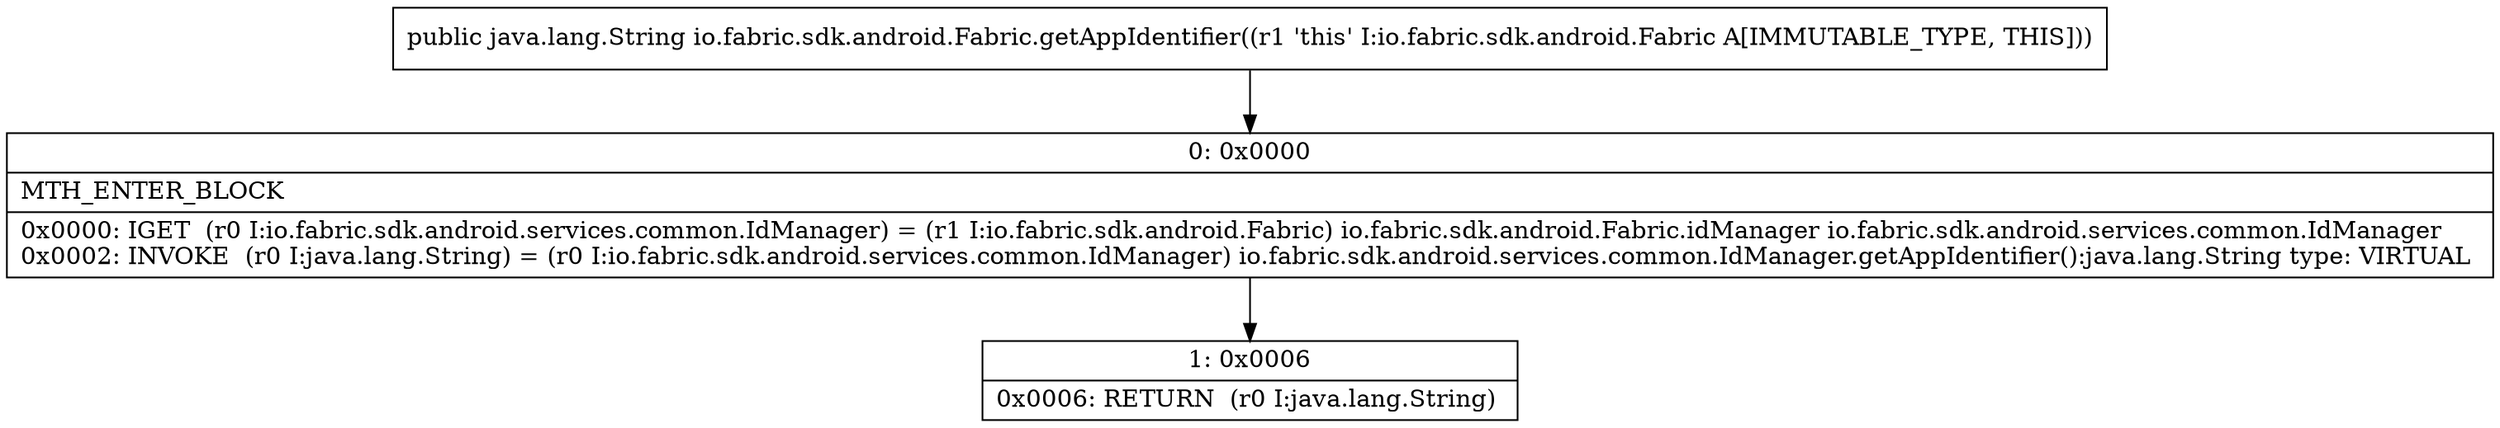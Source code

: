 digraph "CFG forio.fabric.sdk.android.Fabric.getAppIdentifier()Ljava\/lang\/String;" {
Node_0 [shape=record,label="{0\:\ 0x0000|MTH_ENTER_BLOCK\l|0x0000: IGET  (r0 I:io.fabric.sdk.android.services.common.IdManager) = (r1 I:io.fabric.sdk.android.Fabric) io.fabric.sdk.android.Fabric.idManager io.fabric.sdk.android.services.common.IdManager \l0x0002: INVOKE  (r0 I:java.lang.String) = (r0 I:io.fabric.sdk.android.services.common.IdManager) io.fabric.sdk.android.services.common.IdManager.getAppIdentifier():java.lang.String type: VIRTUAL \l}"];
Node_1 [shape=record,label="{1\:\ 0x0006|0x0006: RETURN  (r0 I:java.lang.String) \l}"];
MethodNode[shape=record,label="{public java.lang.String io.fabric.sdk.android.Fabric.getAppIdentifier((r1 'this' I:io.fabric.sdk.android.Fabric A[IMMUTABLE_TYPE, THIS])) }"];
MethodNode -> Node_0;
Node_0 -> Node_1;
}

